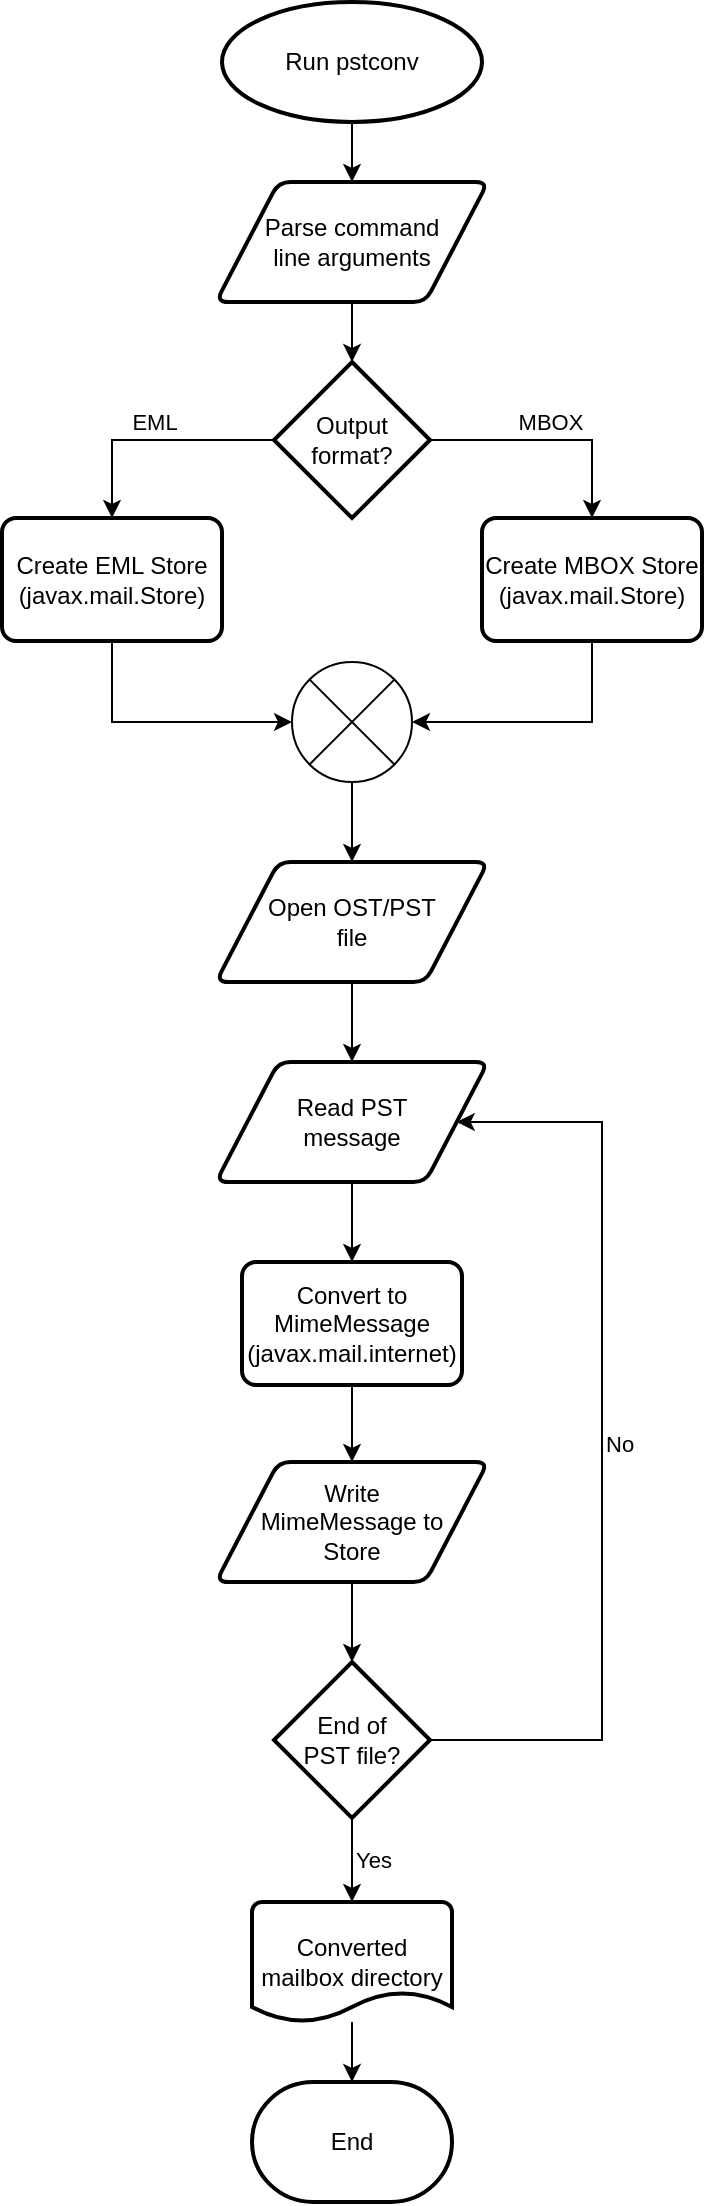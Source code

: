 <mxfile version="20.5.1" type="device"><diagram id="zZsEvJfzJZrZ1F5NtRnT" name="Página-1"><mxGraphModel dx="1422" dy="799" grid="1" gridSize="10" guides="1" tooltips="1" connect="1" arrows="1" fold="1" page="1" pageScale="1" pageWidth="827" pageHeight="1169" math="0" shadow="0"><root><mxCell id="0"/><mxCell id="1" parent="0"/><mxCell id="jd4JrkMDQOeL7RUc9y5s-23" style="edgeStyle=orthogonalEdgeStyle;rounded=0;orthogonalLoop=1;jettySize=auto;html=1;exitX=0.5;exitY=1;exitDx=0;exitDy=0;exitPerimeter=0;entryX=0.5;entryY=0;entryDx=0;entryDy=0;" edge="1" parent="1" source="jd4JrkMDQOeL7RUc9y5s-20" target="jd4JrkMDQOeL7RUc9y5s-22"><mxGeometry relative="1" as="geometry"/></mxCell><mxCell id="jd4JrkMDQOeL7RUc9y5s-20" value="Run pstconv" style="strokeWidth=2;html=1;shape=mxgraph.flowchart.start_1;whiteSpace=wrap;fillColor=none;" vertex="1" parent="1"><mxGeometry x="350" y="40" width="130" height="60" as="geometry"/></mxCell><mxCell id="jd4JrkMDQOeL7RUc9y5s-26" style="edgeStyle=orthogonalEdgeStyle;rounded=0;orthogonalLoop=1;jettySize=auto;html=1;" edge="1" parent="1" source="jd4JrkMDQOeL7RUc9y5s-22" target="jd4JrkMDQOeL7RUc9y5s-24"><mxGeometry relative="1" as="geometry"/></mxCell><mxCell id="jd4JrkMDQOeL7RUc9y5s-22" value="&lt;div&gt;Parse command&lt;/div&gt;&lt;div&gt;line arguments&lt;/div&gt;" style="shape=parallelogram;html=1;strokeWidth=2;perimeter=parallelogramPerimeter;whiteSpace=wrap;rounded=1;arcSize=12;size=0.23;fillColor=none;" vertex="1" parent="1"><mxGeometry x="347" y="130" width="136" height="60" as="geometry"/></mxCell><mxCell id="jd4JrkMDQOeL7RUc9y5s-30" value="EML" style="edgeStyle=orthogonalEdgeStyle;rounded=0;orthogonalLoop=1;jettySize=auto;html=1;entryX=0.5;entryY=0;entryDx=0;entryDy=0;shadow=0;sketch=0;labelBackgroundColor=none;labelPosition=center;verticalLabelPosition=top;align=center;verticalAlign=bottom;" edge="1" parent="1" source="jd4JrkMDQOeL7RUc9y5s-24" target="jd4JrkMDQOeL7RUc9y5s-27"><mxGeometry relative="1" as="geometry"/></mxCell><mxCell id="jd4JrkMDQOeL7RUc9y5s-31" value="MBOX" style="edgeStyle=orthogonalEdgeStyle;rounded=0;orthogonalLoop=1;jettySize=auto;html=1;exitX=1;exitY=0.5;exitDx=0;exitDy=0;exitPerimeter=0;entryX=0.5;entryY=0;entryDx=0;entryDy=0;labelBackgroundColor=none;labelPosition=center;verticalLabelPosition=top;align=center;verticalAlign=bottom;" edge="1" parent="1" source="jd4JrkMDQOeL7RUc9y5s-24" target="jd4JrkMDQOeL7RUc9y5s-29"><mxGeometry relative="1" as="geometry"/></mxCell><mxCell id="jd4JrkMDQOeL7RUc9y5s-24" value="&lt;div&gt;Output&lt;/div&gt;&lt;div&gt;format?&lt;br&gt;&lt;/div&gt;" style="strokeWidth=2;html=1;shape=mxgraph.flowchart.decision;whiteSpace=wrap;fillColor=none;" vertex="1" parent="1"><mxGeometry x="376" y="220" width="78" height="78" as="geometry"/></mxCell><mxCell id="jd4JrkMDQOeL7RUc9y5s-33" style="edgeStyle=orthogonalEdgeStyle;rounded=0;orthogonalLoop=1;jettySize=auto;html=1;entryX=0;entryY=0.5;entryDx=0;entryDy=0;entryPerimeter=0;exitX=0.5;exitY=1;exitDx=0;exitDy=0;" edge="1" parent="1" source="jd4JrkMDQOeL7RUc9y5s-27" target="jd4JrkMDQOeL7RUc9y5s-32"><mxGeometry relative="1" as="geometry"/></mxCell><mxCell id="jd4JrkMDQOeL7RUc9y5s-27" value="&lt;div&gt;Create EML Store&lt;/div&gt;&lt;div&gt;(javax.mail.Store)&lt;br&gt;&lt;/div&gt;" style="rounded=1;whiteSpace=wrap;html=1;absoluteArcSize=1;arcSize=14;strokeWidth=2;fillColor=none;" vertex="1" parent="1"><mxGeometry x="240" y="298" width="110" height="61.5" as="geometry"/></mxCell><mxCell id="jd4JrkMDQOeL7RUc9y5s-34" style="edgeStyle=orthogonalEdgeStyle;rounded=0;orthogonalLoop=1;jettySize=auto;html=1;entryX=1;entryY=0.5;entryDx=0;entryDy=0;entryPerimeter=0;exitX=0.5;exitY=1;exitDx=0;exitDy=0;" edge="1" parent="1" source="jd4JrkMDQOeL7RUc9y5s-29" target="jd4JrkMDQOeL7RUc9y5s-32"><mxGeometry relative="1" as="geometry"/></mxCell><mxCell id="jd4JrkMDQOeL7RUc9y5s-29" value="&lt;div&gt;Create MBOX Store&lt;/div&gt;&lt;div&gt;(javax.mail.Store)&lt;br&gt;&lt;/div&gt;" style="rounded=1;whiteSpace=wrap;html=1;absoluteArcSize=1;arcSize=14;strokeWidth=2;fillColor=none;" vertex="1" parent="1"><mxGeometry x="480" y="298" width="110" height="61.5" as="geometry"/></mxCell><mxCell id="jd4JrkMDQOeL7RUc9y5s-37" style="edgeStyle=orthogonalEdgeStyle;rounded=0;orthogonalLoop=1;jettySize=auto;html=1;entryX=0.5;entryY=0;entryDx=0;entryDy=0;" edge="1" parent="1" source="jd4JrkMDQOeL7RUc9y5s-32" target="jd4JrkMDQOeL7RUc9y5s-36"><mxGeometry relative="1" as="geometry"/></mxCell><mxCell id="jd4JrkMDQOeL7RUc9y5s-32" value="" style="verticalLabelPosition=bottom;verticalAlign=top;html=1;shape=mxgraph.flowchart.or;fillColor=none;" vertex="1" parent="1"><mxGeometry x="385" y="370" width="60" height="60" as="geometry"/></mxCell><mxCell id="jd4JrkMDQOeL7RUc9y5s-44" style="edgeStyle=orthogonalEdgeStyle;rounded=0;orthogonalLoop=1;jettySize=auto;html=1;exitX=0.5;exitY=1;exitDx=0;exitDy=0;entryX=0.5;entryY=0;entryDx=0;entryDy=0;" edge="1" parent="1" source="jd4JrkMDQOeL7RUc9y5s-36" target="jd4JrkMDQOeL7RUc9y5s-42"><mxGeometry relative="1" as="geometry"/></mxCell><mxCell id="jd4JrkMDQOeL7RUc9y5s-36" value="&lt;div&gt;Open OST/PST &lt;br&gt;&lt;/div&gt;&lt;div&gt;file&lt;/div&gt;" style="shape=parallelogram;html=1;strokeWidth=2;perimeter=parallelogramPerimeter;whiteSpace=wrap;rounded=1;arcSize=12;size=0.23;fillColor=none;" vertex="1" parent="1"><mxGeometry x="347" y="470" width="136" height="60" as="geometry"/></mxCell><mxCell id="jd4JrkMDQOeL7RUc9y5s-56" style="edgeStyle=orthogonalEdgeStyle;rounded=0;orthogonalLoop=1;jettySize=auto;html=1;entryX=0.5;entryY=0;entryDx=0;entryDy=0;" edge="1" parent="1" source="jd4JrkMDQOeL7RUc9y5s-40" target="jd4JrkMDQOeL7RUc9y5s-55"><mxGeometry relative="1" as="geometry"/></mxCell><mxCell id="jd4JrkMDQOeL7RUc9y5s-40" value="&lt;div&gt;Convert to MimeMessage&lt;/div&gt;&lt;div&gt;(javax.mail.internet)&lt;br&gt;&lt;/div&gt;" style="rounded=1;whiteSpace=wrap;html=1;absoluteArcSize=1;arcSize=14;strokeWidth=2;fillColor=none;" vertex="1" parent="1"><mxGeometry x="360" y="670" width="110" height="61.5" as="geometry"/></mxCell><mxCell id="jd4JrkMDQOeL7RUc9y5s-45" style="edgeStyle=orthogonalEdgeStyle;rounded=0;orthogonalLoop=1;jettySize=auto;html=1;entryX=0.5;entryY=0;entryDx=0;entryDy=0;" edge="1" parent="1" source="jd4JrkMDQOeL7RUc9y5s-42" target="jd4JrkMDQOeL7RUc9y5s-40"><mxGeometry relative="1" as="geometry"/></mxCell><mxCell id="jd4JrkMDQOeL7RUc9y5s-42" value="&lt;div&gt;Read PST&lt;/div&gt;&lt;div&gt;message&lt;br&gt;&lt;/div&gt;" style="shape=parallelogram;html=1;strokeWidth=2;perimeter=parallelogramPerimeter;whiteSpace=wrap;rounded=1;arcSize=12;size=0.23;fillColor=none;" vertex="1" parent="1"><mxGeometry x="347" y="570" width="136" height="60" as="geometry"/></mxCell><mxCell id="jd4JrkMDQOeL7RUc9y5s-60" value="No" style="edgeStyle=orthogonalEdgeStyle;rounded=0;orthogonalLoop=1;jettySize=auto;html=1;entryX=1;entryY=0.5;entryDx=0;entryDy=0;labelBackgroundColor=none;labelPosition=right;verticalLabelPosition=middle;align=left;verticalAlign=middle;" edge="1" parent="1" source="jd4JrkMDQOeL7RUc9y5s-46" target="jd4JrkMDQOeL7RUc9y5s-42"><mxGeometry relative="1" as="geometry"><Array as="points"><mxPoint x="540" y="909"/><mxPoint x="540" y="600"/></Array></mxGeometry></mxCell><mxCell id="jd4JrkMDQOeL7RUc9y5s-66" value="Yes" style="edgeStyle=orthogonalEdgeStyle;rounded=0;orthogonalLoop=1;jettySize=auto;html=1;exitX=0.5;exitY=1;exitDx=0;exitDy=0;exitPerimeter=0;entryX=0.5;entryY=0;entryDx=0;entryDy=0;entryPerimeter=0;labelPosition=right;verticalLabelPosition=middle;align=left;verticalAlign=middle;labelBackgroundColor=none;" edge="1" parent="1" source="jd4JrkMDQOeL7RUc9y5s-46" target="jd4JrkMDQOeL7RUc9y5s-65"><mxGeometry relative="1" as="geometry"/></mxCell><mxCell id="jd4JrkMDQOeL7RUc9y5s-46" value="&lt;div&gt;End of &lt;br&gt;&lt;/div&gt;&lt;div&gt;PST file?&lt;br&gt;&lt;/div&gt;" style="strokeWidth=2;html=1;shape=mxgraph.flowchart.decision;whiteSpace=wrap;fillColor=none;" vertex="1" parent="1"><mxGeometry x="376" y="870" width="78" height="78" as="geometry"/></mxCell><mxCell id="jd4JrkMDQOeL7RUc9y5s-58" style="edgeStyle=orthogonalEdgeStyle;rounded=0;orthogonalLoop=1;jettySize=auto;html=1;entryX=0.5;entryY=0;entryDx=0;entryDy=0;entryPerimeter=0;" edge="1" parent="1" source="jd4JrkMDQOeL7RUc9y5s-55" target="jd4JrkMDQOeL7RUc9y5s-46"><mxGeometry relative="1" as="geometry"/></mxCell><mxCell id="jd4JrkMDQOeL7RUc9y5s-55" value="&lt;div&gt;Write&lt;/div&gt;&lt;div&gt;MimeMessage to&lt;/div&gt;&lt;div&gt;Store&lt;br&gt;&lt;/div&gt;" style="shape=parallelogram;html=1;strokeWidth=2;perimeter=parallelogramPerimeter;whiteSpace=wrap;rounded=1;arcSize=12;size=0.23;fillColor=none;" vertex="1" parent="1"><mxGeometry x="347" y="770" width="136" height="60" as="geometry"/></mxCell><mxCell id="jd4JrkMDQOeL7RUc9y5s-68" style="edgeStyle=orthogonalEdgeStyle;rounded=0;orthogonalLoop=1;jettySize=auto;html=1;entryX=0.5;entryY=0;entryDx=0;entryDy=0;entryPerimeter=0;" edge="1" parent="1" source="jd4JrkMDQOeL7RUc9y5s-65" target="jd4JrkMDQOeL7RUc9y5s-67"><mxGeometry relative="1" as="geometry"/></mxCell><mxCell id="jd4JrkMDQOeL7RUc9y5s-65" value="Converted mailbox directory" style="strokeWidth=2;html=1;shape=mxgraph.flowchart.document2;whiteSpace=wrap;size=0.25;fillColor=none;" vertex="1" parent="1"><mxGeometry x="365" y="990" width="100" height="60" as="geometry"/></mxCell><mxCell id="jd4JrkMDQOeL7RUc9y5s-67" value="End" style="strokeWidth=2;html=1;shape=mxgraph.flowchart.terminator;whiteSpace=wrap;fillColor=none;" vertex="1" parent="1"><mxGeometry x="365" y="1080" width="100" height="60" as="geometry"/></mxCell></root></mxGraphModel></diagram></mxfile>